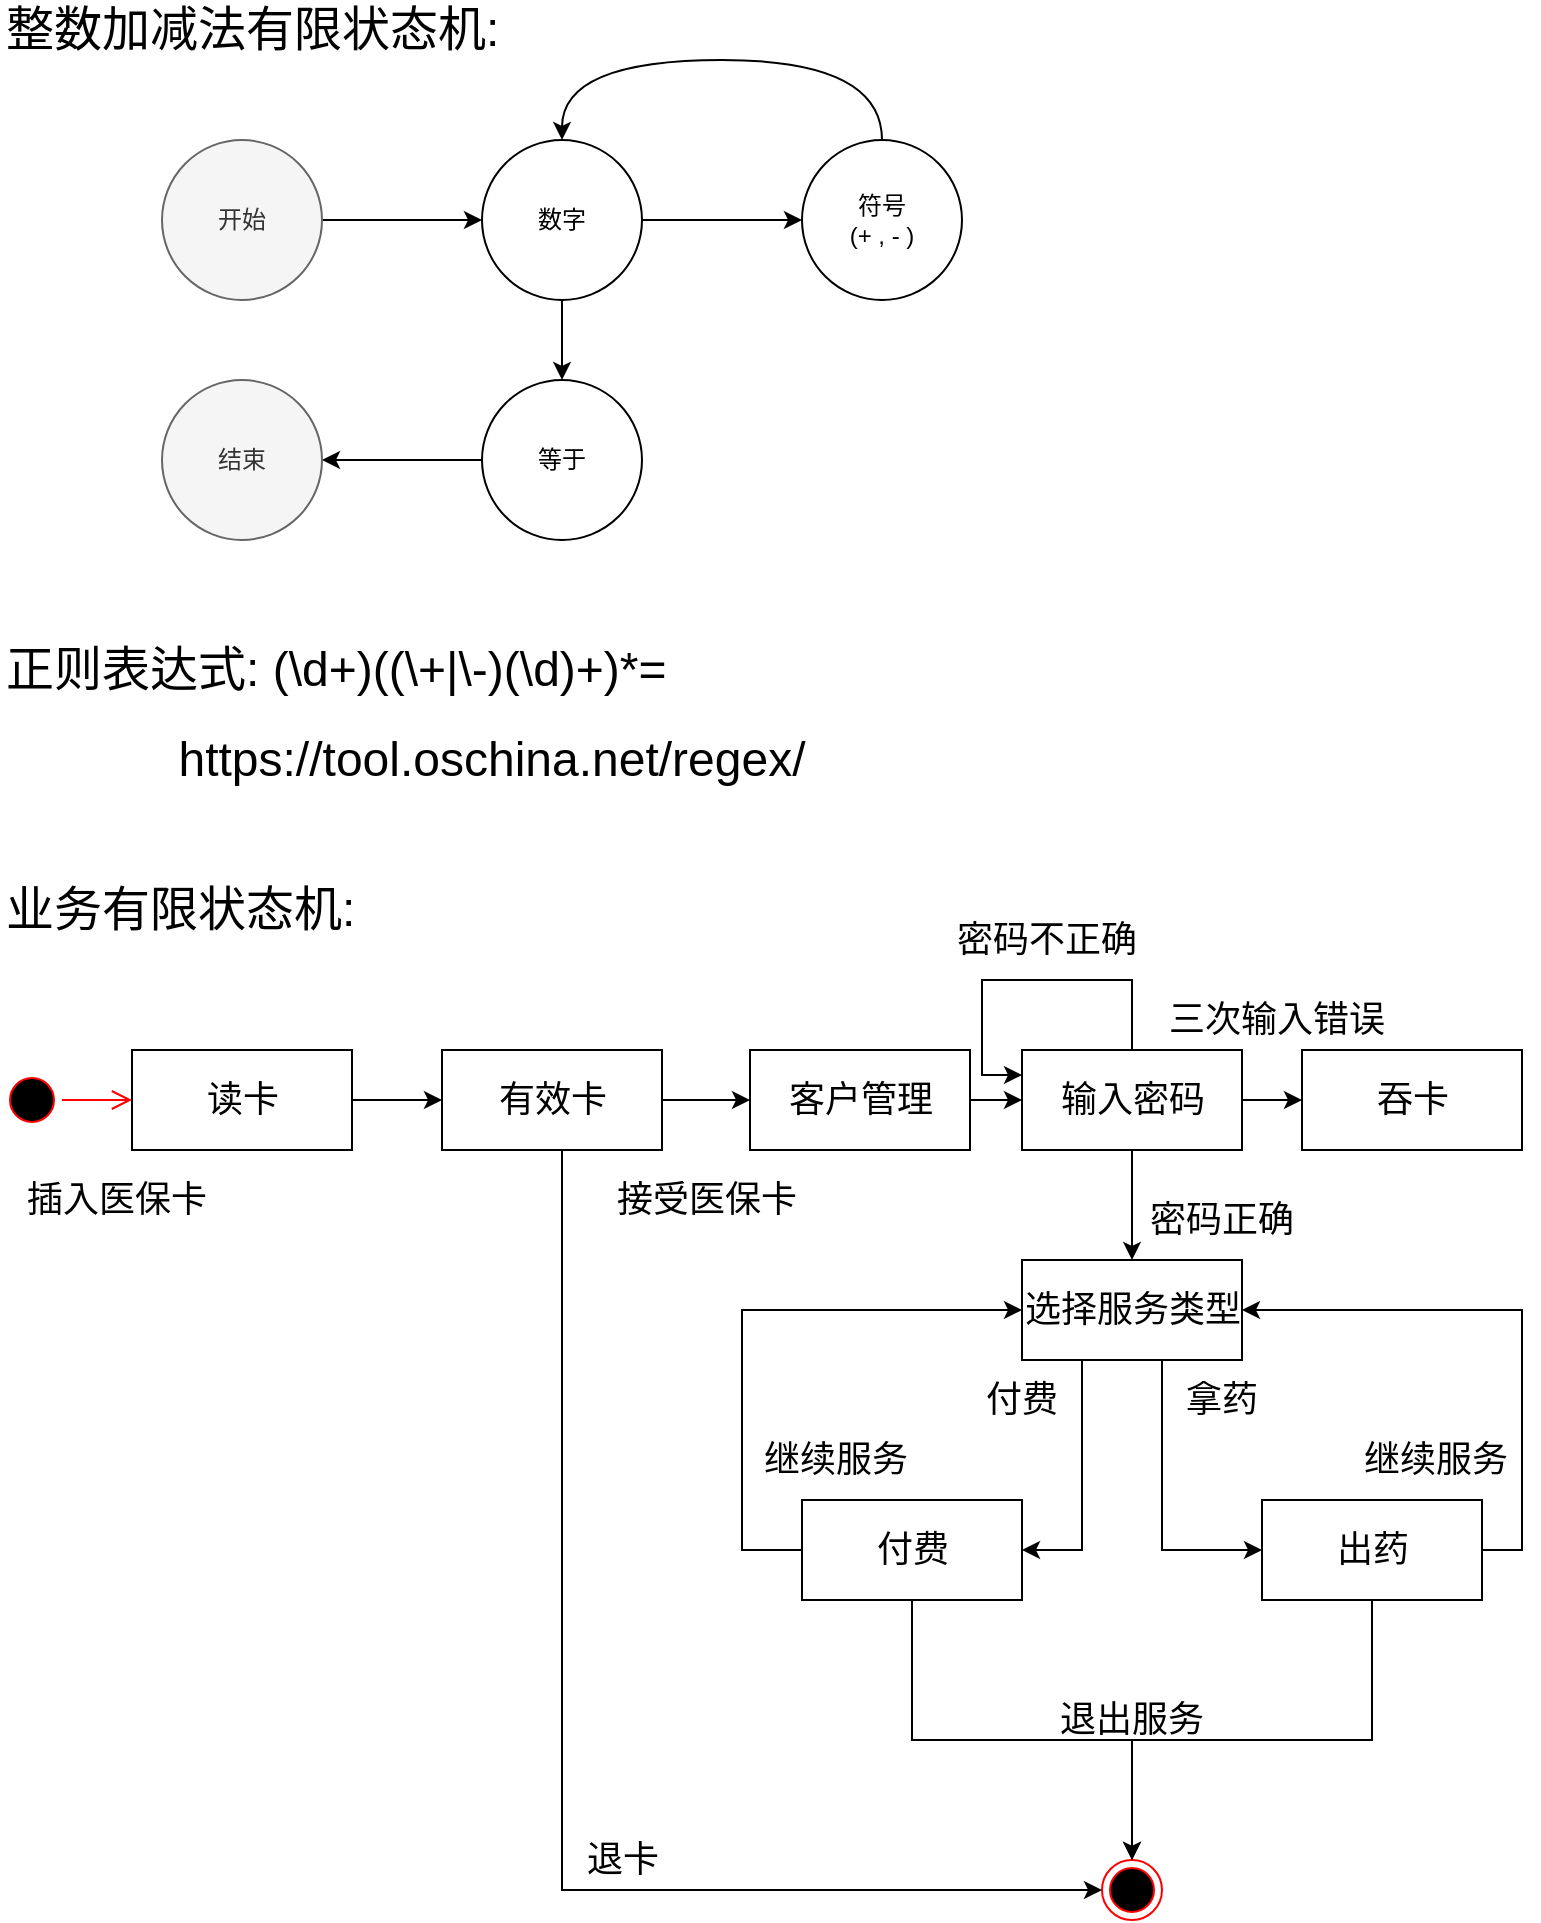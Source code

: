 <mxfile version="12.8.1" type="device"><diagram id="iF7SUGRcjZvu6GauPek0" name="Page-1"><mxGraphModel dx="1381" dy="1010" grid="1" gridSize="10" guides="1" tooltips="1" connect="1" arrows="1" fold="1" page="1" pageScale="1" pageWidth="827" pageHeight="1169" math="0" shadow="0"><root><mxCell id="0"/><mxCell id="1" parent="0"/><mxCell id="Ue-v7v-0-33s9xyfHILc-6" style="edgeStyle=orthogonalEdgeStyle;rounded=0;orthogonalLoop=1;jettySize=auto;html=1;" edge="1" parent="1" source="Ue-v7v-0-33s9xyfHILc-1" target="Ue-v7v-0-33s9xyfHILc-2"><mxGeometry relative="1" as="geometry"/></mxCell><mxCell id="Ue-v7v-0-33s9xyfHILc-1" value="开始" style="ellipse;whiteSpace=wrap;html=1;aspect=fixed;fillColor=#f5f5f5;strokeColor=#666666;fontColor=#333333;" vertex="1" parent="1"><mxGeometry x="120" y="110" width="80" height="80" as="geometry"/></mxCell><mxCell id="Ue-v7v-0-33s9xyfHILc-7" style="edgeStyle=orthogonalEdgeStyle;rounded=0;orthogonalLoop=1;jettySize=auto;html=1;entryX=0;entryY=0.5;entryDx=0;entryDy=0;" edge="1" parent="1" source="Ue-v7v-0-33s9xyfHILc-2" target="Ue-v7v-0-33s9xyfHILc-3"><mxGeometry relative="1" as="geometry"/></mxCell><mxCell id="Ue-v7v-0-33s9xyfHILc-8" style="edgeStyle=orthogonalEdgeStyle;rounded=0;orthogonalLoop=1;jettySize=auto;html=1;entryX=0.5;entryY=0;entryDx=0;entryDy=0;" edge="1" parent="1" source="Ue-v7v-0-33s9xyfHILc-2" target="Ue-v7v-0-33s9xyfHILc-4"><mxGeometry relative="1" as="geometry"/></mxCell><mxCell id="Ue-v7v-0-33s9xyfHILc-2" value="数字" style="ellipse;whiteSpace=wrap;html=1;aspect=fixed;" vertex="1" parent="1"><mxGeometry x="280" y="110" width="80" height="80" as="geometry"/></mxCell><mxCell id="Ue-v7v-0-33s9xyfHILc-9" style="edgeStyle=orthogonalEdgeStyle;rounded=0;orthogonalLoop=1;jettySize=auto;html=1;entryX=0.5;entryY=0;entryDx=0;entryDy=0;curved=1;exitX=0.5;exitY=0;exitDx=0;exitDy=0;" edge="1" parent="1" source="Ue-v7v-0-33s9xyfHILc-3" target="Ue-v7v-0-33s9xyfHILc-2"><mxGeometry relative="1" as="geometry"><Array as="points"><mxPoint x="480" y="70"/><mxPoint x="320" y="70"/></Array></mxGeometry></mxCell><mxCell id="Ue-v7v-0-33s9xyfHILc-3" value="符号&lt;br&gt;(+ , - )" style="ellipse;whiteSpace=wrap;html=1;aspect=fixed;" vertex="1" parent="1"><mxGeometry x="440" y="110" width="80" height="80" as="geometry"/></mxCell><mxCell id="Ue-v7v-0-33s9xyfHILc-10" style="edgeStyle=orthogonalEdgeStyle;curved=1;rounded=0;orthogonalLoop=1;jettySize=auto;html=1;entryX=1;entryY=0.5;entryDx=0;entryDy=0;" edge="1" parent="1" source="Ue-v7v-0-33s9xyfHILc-4" target="Ue-v7v-0-33s9xyfHILc-5"><mxGeometry relative="1" as="geometry"/></mxCell><mxCell id="Ue-v7v-0-33s9xyfHILc-4" value="等于" style="ellipse;whiteSpace=wrap;html=1;aspect=fixed;" vertex="1" parent="1"><mxGeometry x="280" y="230" width="80" height="80" as="geometry"/></mxCell><mxCell id="Ue-v7v-0-33s9xyfHILc-5" value="结束" style="ellipse;whiteSpace=wrap;html=1;aspect=fixed;fillColor=#f5f5f5;strokeColor=#666666;fontColor=#333333;" vertex="1" parent="1"><mxGeometry x="120" y="230" width="80" height="80" as="geometry"/></mxCell><mxCell id="Ue-v7v-0-33s9xyfHILc-11" value="整数加减法有限状态机:" style="text;html=1;strokeColor=none;fillColor=none;align=left;verticalAlign=middle;whiteSpace=wrap;rounded=0;fontSize=24;" vertex="1" parent="1"><mxGeometry x="40" y="40" width="270" height="30" as="geometry"/></mxCell><mxCell id="Ue-v7v-0-33s9xyfHILc-12" value="正则表达式: (\d+)((\+|\-)(\d)+)*=" style="text;html=1;strokeColor=none;fillColor=none;align=left;verticalAlign=middle;whiteSpace=wrap;rounded=0;fontSize=24;" vertex="1" parent="1"><mxGeometry x="40" y="360" width="430" height="30" as="geometry"/></mxCell><mxCell id="Ue-v7v-0-33s9xyfHILc-14" value="https://tool.oschina.net/regex/" style="text;html=1;strokeColor=none;fillColor=none;align=center;verticalAlign=middle;whiteSpace=wrap;rounded=0;fontSize=24;" vertex="1" parent="1"><mxGeometry x="120" y="410" width="330" height="20" as="geometry"/></mxCell><mxCell id="Ue-v7v-0-33s9xyfHILc-15" value="业务有限状态机:" style="text;html=1;strokeColor=none;fillColor=none;align=left;verticalAlign=middle;whiteSpace=wrap;rounded=0;fontSize=24;" vertex="1" parent="1"><mxGeometry x="40" y="480" width="200" height="30" as="geometry"/></mxCell><mxCell id="Ue-v7v-0-33s9xyfHILc-16" value="" style="ellipse;html=1;shape=endState;fillColor=#000000;strokeColor=#ff0000;fontSize=24;align=left;" vertex="1" parent="1"><mxGeometry x="590" y="970" width="30" height="30" as="geometry"/></mxCell><mxCell id="Ue-v7v-0-33s9xyfHILc-17" value="" style="ellipse;html=1;shape=startState;fillColor=#000000;strokeColor=#ff0000;fontSize=24;align=left;" vertex="1" parent="1"><mxGeometry x="40" y="575" width="30" height="30" as="geometry"/></mxCell><mxCell id="Ue-v7v-0-33s9xyfHILc-18" value="" style="edgeStyle=orthogonalEdgeStyle;html=1;verticalAlign=bottom;endArrow=open;endSize=8;strokeColor=#ff0000;fontSize=24;entryX=0;entryY=0.5;entryDx=0;entryDy=0;" edge="1" source="Ue-v7v-0-33s9xyfHILc-17" parent="1" target="Ue-v7v-0-33s9xyfHILc-19"><mxGeometry relative="1" as="geometry"><mxPoint x="55" y="665" as="targetPoint"/></mxGeometry></mxCell><mxCell id="Ue-v7v-0-33s9xyfHILc-27" style="edgeStyle=orthogonalEdgeStyle;curved=1;rounded=0;orthogonalLoop=1;jettySize=auto;html=1;fontSize=18;" edge="1" parent="1" source="Ue-v7v-0-33s9xyfHILc-19" target="Ue-v7v-0-33s9xyfHILc-21"><mxGeometry relative="1" as="geometry"/></mxCell><mxCell id="Ue-v7v-0-33s9xyfHILc-19" value="读卡" style="html=1;fontSize=18;align=center;" vertex="1" parent="1"><mxGeometry x="105" y="565" width="110" height="50" as="geometry"/></mxCell><mxCell id="Ue-v7v-0-33s9xyfHILc-28" style="edgeStyle=orthogonalEdgeStyle;curved=1;rounded=0;orthogonalLoop=1;jettySize=auto;html=1;entryX=0;entryY=0.5;entryDx=0;entryDy=0;fontSize=18;" edge="1" parent="1" source="Ue-v7v-0-33s9xyfHILc-21" target="Ue-v7v-0-33s9xyfHILc-22"><mxGeometry relative="1" as="geometry"/></mxCell><mxCell id="Ue-v7v-0-33s9xyfHILc-32" style="edgeStyle=orthogonalEdgeStyle;rounded=0;orthogonalLoop=1;jettySize=auto;html=1;entryX=0;entryY=0.5;entryDx=0;entryDy=0;fontSize=18;" edge="1" parent="1" source="Ue-v7v-0-33s9xyfHILc-21" target="Ue-v7v-0-33s9xyfHILc-16"><mxGeometry relative="1" as="geometry"><Array as="points"><mxPoint x="320" y="985"/></Array></mxGeometry></mxCell><mxCell id="Ue-v7v-0-33s9xyfHILc-41" value="退卡" style="text;html=1;align=center;verticalAlign=middle;resizable=0;points=[];labelBackgroundColor=#ffffff;fontSize=18;" vertex="1" connectable="0" parent="Ue-v7v-0-33s9xyfHILc-32"><mxGeometry x="-0.281" y="-1" relative="1" as="geometry"><mxPoint x="31" y="125" as="offset"/></mxGeometry></mxCell><mxCell id="Ue-v7v-0-33s9xyfHILc-21" value="有效卡" style="html=1;fontSize=18;align=center;" vertex="1" parent="1"><mxGeometry x="260" y="565" width="110" height="50" as="geometry"/></mxCell><mxCell id="Ue-v7v-0-33s9xyfHILc-29" style="edgeStyle=orthogonalEdgeStyle;curved=1;rounded=0;orthogonalLoop=1;jettySize=auto;html=1;entryX=0;entryY=0.5;entryDx=0;entryDy=0;fontSize=18;" edge="1" parent="1" source="Ue-v7v-0-33s9xyfHILc-22" target="Ue-v7v-0-33s9xyfHILc-23"><mxGeometry relative="1" as="geometry"/></mxCell><mxCell id="Ue-v7v-0-33s9xyfHILc-22" value="客户管理" style="html=1;fontSize=18;align=center;" vertex="1" parent="1"><mxGeometry x="414" y="565" width="110" height="50" as="geometry"/></mxCell><mxCell id="Ue-v7v-0-33s9xyfHILc-31" style="edgeStyle=orthogonalEdgeStyle;curved=1;rounded=0;orthogonalLoop=1;jettySize=auto;html=1;fontSize=18;" edge="1" parent="1" source="Ue-v7v-0-33s9xyfHILc-23" target="Ue-v7v-0-33s9xyfHILc-24"><mxGeometry relative="1" as="geometry"/></mxCell><mxCell id="Ue-v7v-0-33s9xyfHILc-34" style="edgeStyle=orthogonalEdgeStyle;rounded=0;orthogonalLoop=1;jettySize=auto;html=1;fontSize=18;" edge="1" parent="1" source="Ue-v7v-0-33s9xyfHILc-23" target="Ue-v7v-0-33s9xyfHILc-25"><mxGeometry relative="1" as="geometry"/></mxCell><mxCell id="Ue-v7v-0-33s9xyfHILc-23" value="输入密码" style="html=1;fontSize=18;align=center;" vertex="1" parent="1"><mxGeometry x="550" y="565" width="110" height="50" as="geometry"/></mxCell><mxCell id="Ue-v7v-0-33s9xyfHILc-24" value="吞卡" style="html=1;fontSize=18;align=center;" vertex="1" parent="1"><mxGeometry x="690" y="565" width="110" height="50" as="geometry"/></mxCell><mxCell id="Ue-v7v-0-33s9xyfHILc-35" style="edgeStyle=orthogonalEdgeStyle;rounded=0;orthogonalLoop=1;jettySize=auto;html=1;fontSize=18;" edge="1" parent="1" source="Ue-v7v-0-33s9xyfHILc-25" target="Ue-v7v-0-33s9xyfHILc-30"><mxGeometry relative="1" as="geometry"><Array as="points"><mxPoint x="580" y="815"/></Array></mxGeometry></mxCell><mxCell id="Ue-v7v-0-33s9xyfHILc-37" style="edgeStyle=orthogonalEdgeStyle;rounded=0;orthogonalLoop=1;jettySize=auto;html=1;entryX=0;entryY=0.5;entryDx=0;entryDy=0;fontSize=18;" edge="1" parent="1" source="Ue-v7v-0-33s9xyfHILc-25" target="Ue-v7v-0-33s9xyfHILc-26"><mxGeometry relative="1" as="geometry"><Array as="points"><mxPoint x="620" y="815"/></Array></mxGeometry></mxCell><mxCell id="Ue-v7v-0-33s9xyfHILc-25" value="选择服务类型" style="html=1;fontSize=18;align=center;" vertex="1" parent="1"><mxGeometry x="550" y="670" width="110" height="50" as="geometry"/></mxCell><mxCell id="Ue-v7v-0-33s9xyfHILc-38" style="edgeStyle=orthogonalEdgeStyle;rounded=0;orthogonalLoop=1;jettySize=auto;html=1;entryX=1;entryY=0.5;entryDx=0;entryDy=0;fontSize=18;" edge="1" parent="1" source="Ue-v7v-0-33s9xyfHILc-26" target="Ue-v7v-0-33s9xyfHILc-25"><mxGeometry relative="1" as="geometry"><Array as="points"><mxPoint x="800" y="815"/><mxPoint x="800" y="695"/></Array></mxGeometry></mxCell><mxCell id="Ue-v7v-0-33s9xyfHILc-40" style="edgeStyle=orthogonalEdgeStyle;rounded=0;orthogonalLoop=1;jettySize=auto;html=1;fontSize=18;" edge="1" parent="1" source="Ue-v7v-0-33s9xyfHILc-26" target="Ue-v7v-0-33s9xyfHILc-16"><mxGeometry relative="1" as="geometry"><Array as="points"><mxPoint x="725" y="910"/><mxPoint x="605" y="910"/></Array></mxGeometry></mxCell><mxCell id="Ue-v7v-0-33s9xyfHILc-26" value="出药" style="html=1;fontSize=18;align=center;" vertex="1" parent="1"><mxGeometry x="670" y="790" width="110" height="50" as="geometry"/></mxCell><mxCell id="Ue-v7v-0-33s9xyfHILc-36" style="edgeStyle=orthogonalEdgeStyle;rounded=0;orthogonalLoop=1;jettySize=auto;html=1;entryX=0;entryY=0.5;entryDx=0;entryDy=0;fontSize=18;" edge="1" parent="1" source="Ue-v7v-0-33s9xyfHILc-30" target="Ue-v7v-0-33s9xyfHILc-25"><mxGeometry relative="1" as="geometry"><Array as="points"><mxPoint x="410" y="815"/><mxPoint x="410" y="695"/></Array></mxGeometry></mxCell><mxCell id="Ue-v7v-0-33s9xyfHILc-39" style="edgeStyle=orthogonalEdgeStyle;rounded=0;orthogonalLoop=1;jettySize=auto;html=1;fontSize=18;" edge="1" parent="1" source="Ue-v7v-0-33s9xyfHILc-30" target="Ue-v7v-0-33s9xyfHILc-16"><mxGeometry relative="1" as="geometry"><Array as="points"><mxPoint x="495" y="910"/><mxPoint x="605" y="910"/></Array></mxGeometry></mxCell><mxCell id="Ue-v7v-0-33s9xyfHILc-30" value="付费" style="html=1;fontSize=18;align=center;" vertex="1" parent="1"><mxGeometry x="440" y="790" width="110" height="50" as="geometry"/></mxCell><mxCell id="Ue-v7v-0-33s9xyfHILc-33" style="edgeStyle=orthogonalEdgeStyle;rounded=0;orthogonalLoop=1;jettySize=auto;html=1;entryX=0;entryY=0.25;entryDx=0;entryDy=0;fontSize=18;" edge="1" parent="1" source="Ue-v7v-0-33s9xyfHILc-23" target="Ue-v7v-0-33s9xyfHILc-23"><mxGeometry relative="1" as="geometry"><Array as="points"><mxPoint x="605" y="530"/><mxPoint x="530" y="530"/><mxPoint x="530" y="578"/></Array></mxGeometry></mxCell><mxCell id="Ue-v7v-0-33s9xyfHILc-42" value="插入医保卡" style="text;html=1;strokeColor=none;fillColor=none;align=center;verticalAlign=middle;whiteSpace=wrap;rounded=0;fontSize=18;" vertex="1" parent="1"><mxGeometry x="40" y="630" width="115" height="20" as="geometry"/></mxCell><mxCell id="Ue-v7v-0-33s9xyfHILc-43" value="接受医保卡" style="text;html=1;strokeColor=none;fillColor=none;align=center;verticalAlign=middle;whiteSpace=wrap;rounded=0;fontSize=18;" vertex="1" parent="1"><mxGeometry x="335" y="630" width="115" height="20" as="geometry"/></mxCell><mxCell id="Ue-v7v-0-33s9xyfHILc-44" value="密码不正确" style="text;html=1;strokeColor=none;fillColor=none;align=center;verticalAlign=middle;whiteSpace=wrap;rounded=0;fontSize=18;" vertex="1" parent="1"><mxGeometry x="505" y="500" width="115" height="20" as="geometry"/></mxCell><mxCell id="Ue-v7v-0-33s9xyfHILc-45" value="密码正确" style="text;html=1;strokeColor=none;fillColor=none;align=center;verticalAlign=middle;whiteSpace=wrap;rounded=0;fontSize=18;" vertex="1" parent="1"><mxGeometry x="610" y="640" width="80" height="20" as="geometry"/></mxCell><mxCell id="Ue-v7v-0-33s9xyfHILc-46" value="三次输入错误" style="text;html=1;strokeColor=none;fillColor=none;align=center;verticalAlign=middle;whiteSpace=wrap;rounded=0;fontSize=18;" vertex="1" parent="1"><mxGeometry x="620" y="540" width="115" height="20" as="geometry"/></mxCell><mxCell id="Ue-v7v-0-33s9xyfHILc-47" value="继续服务" style="text;html=1;strokeColor=none;fillColor=none;align=center;verticalAlign=middle;whiteSpace=wrap;rounded=0;fontSize=18;" vertex="1" parent="1"><mxGeometry x="414" y="760" width="86" height="20" as="geometry"/></mxCell><mxCell id="Ue-v7v-0-33s9xyfHILc-48" value="继续服务" style="text;html=1;strokeColor=none;fillColor=none;align=center;verticalAlign=middle;whiteSpace=wrap;rounded=0;fontSize=18;" vertex="1" parent="1"><mxGeometry x="714" y="760" width="86" height="20" as="geometry"/></mxCell><mxCell id="Ue-v7v-0-33s9xyfHILc-49" value="退出服务" style="text;html=1;strokeColor=none;fillColor=none;align=center;verticalAlign=middle;whiteSpace=wrap;rounded=0;fontSize=18;" vertex="1" parent="1"><mxGeometry x="562" y="890" width="86" height="20" as="geometry"/></mxCell><mxCell id="Ue-v7v-0-33s9xyfHILc-50" value="付费" style="text;html=1;strokeColor=none;fillColor=none;align=center;verticalAlign=middle;whiteSpace=wrap;rounded=0;fontSize=18;" vertex="1" parent="1"><mxGeometry x="530" y="730" width="40" height="20" as="geometry"/></mxCell><mxCell id="Ue-v7v-0-33s9xyfHILc-51" value="拿药" style="text;html=1;strokeColor=none;fillColor=none;align=center;verticalAlign=middle;whiteSpace=wrap;rounded=0;fontSize=18;" vertex="1" parent="1"><mxGeometry x="630" y="730" width="40" height="20" as="geometry"/></mxCell></root></mxGraphModel></diagram></mxfile>